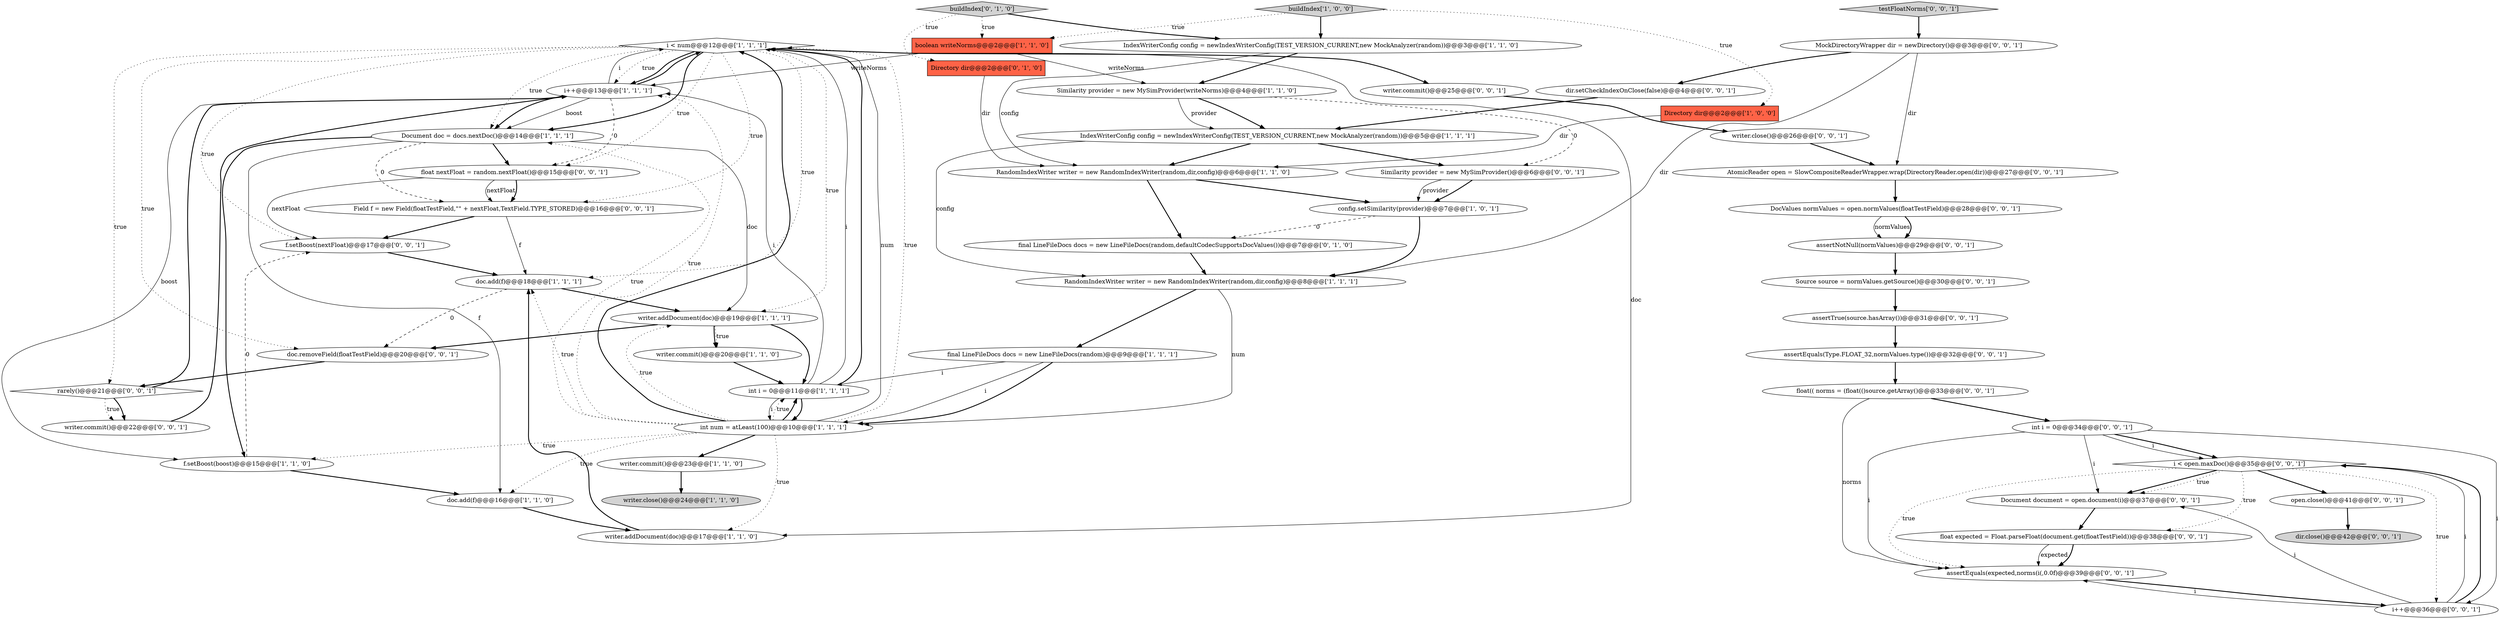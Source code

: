 digraph {
46 [style = filled, label = "dir.close()@@@42@@@['0', '0', '1']", fillcolor = lightgray, shape = ellipse image = "AAA0AAABBB3BBB"];
29 [style = filled, label = "Source source = normValues.getSource()@@@30@@@['0', '0', '1']", fillcolor = white, shape = ellipse image = "AAA0AAABBB3BBB"];
34 [style = filled, label = "writer.close()@@@26@@@['0', '0', '1']", fillcolor = white, shape = ellipse image = "AAA0AAABBB3BBB"];
19 [style = filled, label = "IndexWriterConfig config = newIndexWriterConfig(TEST_VERSION_CURRENT,new MockAnalyzer(random))@@@5@@@['1', '1', '1']", fillcolor = white, shape = ellipse image = "AAA0AAABBB1BBB"];
52 [style = filled, label = "testFloatNorms['0', '0', '1']", fillcolor = lightgray, shape = diamond image = "AAA0AAABBB3BBB"];
23 [style = filled, label = "Directory dir@@@2@@@['0', '1', '0']", fillcolor = tomato, shape = box image = "AAA0AAABBB2BBB"];
20 [style = filled, label = "i++@@@13@@@['1', '1', '1']", fillcolor = white, shape = ellipse image = "AAA0AAABBB1BBB"];
27 [style = filled, label = "Document document = open.document(i)@@@37@@@['0', '0', '1']", fillcolor = white, shape = ellipse image = "AAA0AAABBB3BBB"];
28 [style = filled, label = "Field f = new Field(floatTestField,\"\" + nextFloat,TextField.TYPE_STORED)@@@16@@@['0', '0', '1']", fillcolor = white, shape = ellipse image = "AAA0AAABBB3BBB"];
3 [style = filled, label = "buildIndex['1', '0', '0']", fillcolor = lightgray, shape = diamond image = "AAA0AAABBB1BBB"];
9 [style = filled, label = "Document doc = docs.nextDoc()@@@14@@@['1', '1', '1']", fillcolor = white, shape = ellipse image = "AAA0AAABBB1BBB"];
14 [style = filled, label = "i < num@@@12@@@['1', '1', '1']", fillcolor = white, shape = diamond image = "AAA0AAABBB1BBB"];
24 [style = filled, label = "buildIndex['0', '1', '0']", fillcolor = lightgray, shape = diamond image = "AAA0AAABBB2BBB"];
16 [style = filled, label = "boolean writeNorms@@@2@@@['1', '1', '0']", fillcolor = tomato, shape = box image = "AAA0AAABBB1BBB"];
6 [style = filled, label = "IndexWriterConfig config = newIndexWriterConfig(TEST_VERSION_CURRENT,new MockAnalyzer(random))@@@3@@@['1', '1', '0']", fillcolor = white, shape = ellipse image = "AAA0AAABBB1BBB"];
33 [style = filled, label = "rarely()@@@21@@@['0', '0', '1']", fillcolor = white, shape = diamond image = "AAA0AAABBB3BBB"];
43 [style = filled, label = "open.close()@@@41@@@['0', '0', '1']", fillcolor = white, shape = ellipse image = "AAA0AAABBB3BBB"];
41 [style = filled, label = "i < open.maxDoc()@@@35@@@['0', '0', '1']", fillcolor = white, shape = diamond image = "AAA0AAABBB3BBB"];
45 [style = filled, label = "assertNotNull(normValues)@@@29@@@['0', '0', '1']", fillcolor = white, shape = ellipse image = "AAA0AAABBB3BBB"];
8 [style = filled, label = "RandomIndexWriter writer = new RandomIndexWriter(random,dir,config)@@@6@@@['1', '1', '0']", fillcolor = white, shape = ellipse image = "AAA0AAABBB1BBB"];
25 [style = filled, label = "final LineFileDocs docs = new LineFileDocs(random,defaultCodecSupportsDocValues())@@@7@@@['0', '1', '0']", fillcolor = white, shape = ellipse image = "AAA1AAABBB2BBB"];
50 [style = filled, label = "writer.commit()@@@25@@@['0', '0', '1']", fillcolor = white, shape = ellipse image = "AAA0AAABBB3BBB"];
35 [style = filled, label = "AtomicReader open = SlowCompositeReaderWrapper.wrap(DirectoryReader.open(dir))@@@27@@@['0', '0', '1']", fillcolor = white, shape = ellipse image = "AAA0AAABBB3BBB"];
15 [style = filled, label = "f.setBoost(boost)@@@15@@@['1', '1', '0']", fillcolor = white, shape = ellipse image = "AAA0AAABBB1BBB"];
36 [style = filled, label = "float(( norms = (float(()source.getArray()@@@33@@@['0', '0', '1']", fillcolor = white, shape = ellipse image = "AAA0AAABBB3BBB"];
42 [style = filled, label = "writer.commit()@@@22@@@['0', '0', '1']", fillcolor = white, shape = ellipse image = "AAA0AAABBB3BBB"];
30 [style = filled, label = "float expected = Float.parseFloat(document.get(floatTestField))@@@38@@@['0', '0', '1']", fillcolor = white, shape = ellipse image = "AAA0AAABBB3BBB"];
11 [style = filled, label = "writer.addDocument(doc)@@@19@@@['1', '1', '1']", fillcolor = white, shape = ellipse image = "AAA0AAABBB1BBB"];
21 [style = filled, label = "writer.addDocument(doc)@@@17@@@['1', '1', '0']", fillcolor = white, shape = ellipse image = "AAA0AAABBB1BBB"];
7 [style = filled, label = "writer.commit()@@@20@@@['1', '1', '0']", fillcolor = white, shape = ellipse image = "AAA0AAABBB1BBB"];
13 [style = filled, label = "int num = atLeast(100)@@@10@@@['1', '1', '1']", fillcolor = white, shape = ellipse image = "AAA0AAABBB1BBB"];
5 [style = filled, label = "writer.close()@@@24@@@['1', '1', '0']", fillcolor = lightgray, shape = ellipse image = "AAA0AAABBB1BBB"];
39 [style = filled, label = "MockDirectoryWrapper dir = newDirectory()@@@3@@@['0', '0', '1']", fillcolor = white, shape = ellipse image = "AAA0AAABBB3BBB"];
0 [style = filled, label = "RandomIndexWriter writer = new RandomIndexWriter(random,dir,config)@@@8@@@['1', '1', '1']", fillcolor = white, shape = ellipse image = "AAA0AAABBB1BBB"];
31 [style = filled, label = "Similarity provider = new MySimProvider()@@@6@@@['0', '0', '1']", fillcolor = white, shape = ellipse image = "AAA0AAABBB3BBB"];
22 [style = filled, label = "int i = 0@@@11@@@['1', '1', '1']", fillcolor = white, shape = ellipse image = "AAA0AAABBB1BBB"];
32 [style = filled, label = "assertTrue(source.hasArray())@@@31@@@['0', '0', '1']", fillcolor = white, shape = ellipse image = "AAA0AAABBB3BBB"];
2 [style = filled, label = "config.setSimilarity(provider)@@@7@@@['1', '0', '1']", fillcolor = white, shape = ellipse image = "AAA0AAABBB1BBB"];
37 [style = filled, label = "doc.removeField(floatTestField)@@@20@@@['0', '0', '1']", fillcolor = white, shape = ellipse image = "AAA0AAABBB3BBB"];
40 [style = filled, label = "int i = 0@@@34@@@['0', '0', '1']", fillcolor = white, shape = ellipse image = "AAA0AAABBB3BBB"];
51 [style = filled, label = "assertEquals(Type.FLOAT_32,normValues.type())@@@32@@@['0', '0', '1']", fillcolor = white, shape = ellipse image = "AAA0AAABBB3BBB"];
17 [style = filled, label = "Similarity provider = new MySimProvider(writeNorms)@@@4@@@['1', '1', '0']", fillcolor = white, shape = ellipse image = "AAA0AAABBB1BBB"];
12 [style = filled, label = "final LineFileDocs docs = new LineFileDocs(random)@@@9@@@['1', '1', '1']", fillcolor = white, shape = ellipse image = "AAA0AAABBB1BBB"];
38 [style = filled, label = "f.setBoost(nextFloat)@@@17@@@['0', '0', '1']", fillcolor = white, shape = ellipse image = "AAA0AAABBB3BBB"];
26 [style = filled, label = "DocValues normValues = open.normValues(floatTestField)@@@28@@@['0', '0', '1']", fillcolor = white, shape = ellipse image = "AAA0AAABBB3BBB"];
49 [style = filled, label = "dir.setCheckIndexOnClose(false)@@@4@@@['0', '0', '1']", fillcolor = white, shape = ellipse image = "AAA0AAABBB3BBB"];
4 [style = filled, label = "Directory dir@@@2@@@['1', '0', '0']", fillcolor = tomato, shape = box image = "AAA0AAABBB1BBB"];
1 [style = filled, label = "writer.commit()@@@23@@@['1', '1', '0']", fillcolor = white, shape = ellipse image = "AAA0AAABBB1BBB"];
48 [style = filled, label = "float nextFloat = random.nextFloat()@@@15@@@['0', '0', '1']", fillcolor = white, shape = ellipse image = "AAA0AAABBB3BBB"];
44 [style = filled, label = "assertEquals(expected,norms(i(,0.0f)@@@39@@@['0', '0', '1']", fillcolor = white, shape = ellipse image = "AAA0AAABBB3BBB"];
47 [style = filled, label = "i++@@@36@@@['0', '0', '1']", fillcolor = white, shape = ellipse image = "AAA0AAABBB3BBB"];
18 [style = filled, label = "doc.add(f)@@@18@@@['1', '1', '1']", fillcolor = white, shape = ellipse image = "AAA0AAABBB1BBB"];
10 [style = filled, label = "doc.add(f)@@@16@@@['1', '1', '0']", fillcolor = white, shape = ellipse image = "AAA0AAABBB1BBB"];
40->27 [style = solid, label="i"];
11->22 [style = bold, label=""];
10->21 [style = bold, label=""];
41->27 [style = bold, label=""];
19->0 [style = solid, label="config"];
9->11 [style = solid, label="doc"];
26->45 [style = solid, label="normValues"];
14->18 [style = dotted, label="true"];
39->0 [style = solid, label="dir"];
39->35 [style = solid, label="dir"];
43->46 [style = bold, label=""];
19->8 [style = bold, label=""];
40->41 [style = solid, label="i"];
37->33 [style = bold, label=""];
51->36 [style = bold, label=""];
7->22 [style = bold, label=""];
33->42 [style = dotted, label="true"];
3->6 [style = bold, label=""];
15->38 [style = dashed, label="0"];
29->32 [style = bold, label=""];
14->28 [style = dotted, label="true"];
22->14 [style = bold, label=""];
21->18 [style = bold, label=""];
8->25 [style = bold, label=""];
27->30 [style = bold, label=""];
41->30 [style = dotted, label="true"];
13->22 [style = dotted, label="true"];
13->14 [style = solid, label="num"];
32->51 [style = bold, label=""];
47->44 [style = solid, label="i"];
13->1 [style = bold, label=""];
47->41 [style = solid, label="i"];
22->13 [style = solid, label="i"];
35->26 [style = bold, label=""];
3->16 [style = dotted, label="true"];
22->13 [style = bold, label=""];
1->5 [style = bold, label=""];
22->20 [style = solid, label="i"];
14->48 [style = dotted, label="true"];
16->20 [style = solid, label="writeNorms"];
2->25 [style = dashed, label="0"];
28->38 [style = bold, label=""];
48->38 [style = solid, label="nextFloat"];
38->18 [style = bold, label=""];
13->10 [style = dotted, label="true"];
33->20 [style = bold, label=""];
41->44 [style = dotted, label="true"];
30->44 [style = solid, label="expected"];
52->39 [style = bold, label=""];
12->13 [style = bold, label=""];
40->47 [style = solid, label="i"];
20->9 [style = solid, label="boost"];
45->29 [style = bold, label=""];
8->2 [style = bold, label=""];
24->23 [style = dotted, label="true"];
0->12 [style = bold, label=""];
42->20 [style = bold, label=""];
24->16 [style = dotted, label="true"];
40->44 [style = solid, label="i"];
26->45 [style = bold, label=""];
22->14 [style = solid, label="i"];
47->27 [style = solid, label="i"];
14->20 [style = dotted, label="true"];
13->15 [style = dotted, label="true"];
11->37 [style = bold, label=""];
34->35 [style = bold, label=""];
14->37 [style = dotted, label="true"];
36->40 [style = bold, label=""];
13->14 [style = dotted, label="true"];
9->10 [style = solid, label="f"];
14->21 [style = solid, label="doc"];
6->8 [style = solid, label="config"];
28->18 [style = solid, label="f"];
39->49 [style = bold, label=""];
14->33 [style = dotted, label="true"];
12->22 [style = solid, label="i"];
17->19 [style = bold, label=""];
48->28 [style = solid, label="nextFloat"];
13->11 [style = dotted, label="true"];
9->15 [style = bold, label=""];
14->9 [style = bold, label=""];
11->7 [style = dotted, label="true"];
41->27 [style = dotted, label="true"];
13->9 [style = dotted, label="true"];
14->38 [style = dotted, label="true"];
20->48 [style = dashed, label="0"];
20->15 [style = solid, label="boost"];
9->28 [style = dashed, label="0"];
49->19 [style = bold, label=""];
40->41 [style = bold, label=""];
13->18 [style = dotted, label="true"];
3->4 [style = dotted, label="true"];
44->47 [style = bold, label=""];
4->8 [style = solid, label="dir"];
25->0 [style = bold, label=""];
20->14 [style = solid, label="i"];
2->0 [style = bold, label=""];
20->9 [style = bold, label=""];
24->6 [style = bold, label=""];
17->19 [style = solid, label="provider"];
17->31 [style = dashed, label="0"];
14->50 [style = bold, label=""];
15->10 [style = bold, label=""];
18->11 [style = bold, label=""];
14->9 [style = dotted, label="true"];
13->21 [style = dotted, label="true"];
12->13 [style = solid, label="i"];
41->47 [style = dotted, label="true"];
23->8 [style = solid, label="dir"];
47->41 [style = bold, label=""];
13->22 [style = bold, label=""];
41->43 [style = bold, label=""];
16->17 [style = solid, label="writeNorms"];
6->17 [style = bold, label=""];
9->48 [style = bold, label=""];
11->7 [style = bold, label=""];
18->37 [style = dashed, label="0"];
48->28 [style = bold, label=""];
13->20 [style = dotted, label="true"];
31->2 [style = bold, label=""];
36->44 [style = solid, label="norms"];
31->2 [style = solid, label="provider"];
50->34 [style = bold, label=""];
19->31 [style = bold, label=""];
14->11 [style = dotted, label="true"];
13->14 [style = bold, label=""];
20->14 [style = bold, label=""];
30->44 [style = bold, label=""];
0->13 [style = solid, label="num"];
14->20 [style = bold, label=""];
33->42 [style = bold, label=""];
}
